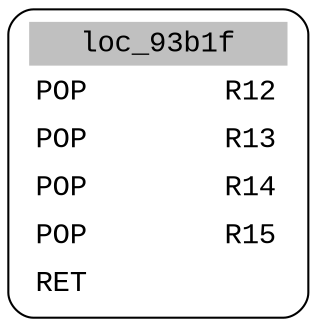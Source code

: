digraph asm_graph {
1941 [
shape="Mrecord" fontname="Courier New"label =<<table border="0" cellborder="0" cellpadding="3"><tr><td align="center" colspan="2" bgcolor="grey">loc_93b1f</td></tr><tr><td align="left">POP        R12</td></tr><tr><td align="left">POP        R13</td></tr><tr><td align="left">POP        R14</td></tr><tr><td align="left">POP        R15</td></tr><tr><td align="left">RET        </td></tr></table>> ];
}
